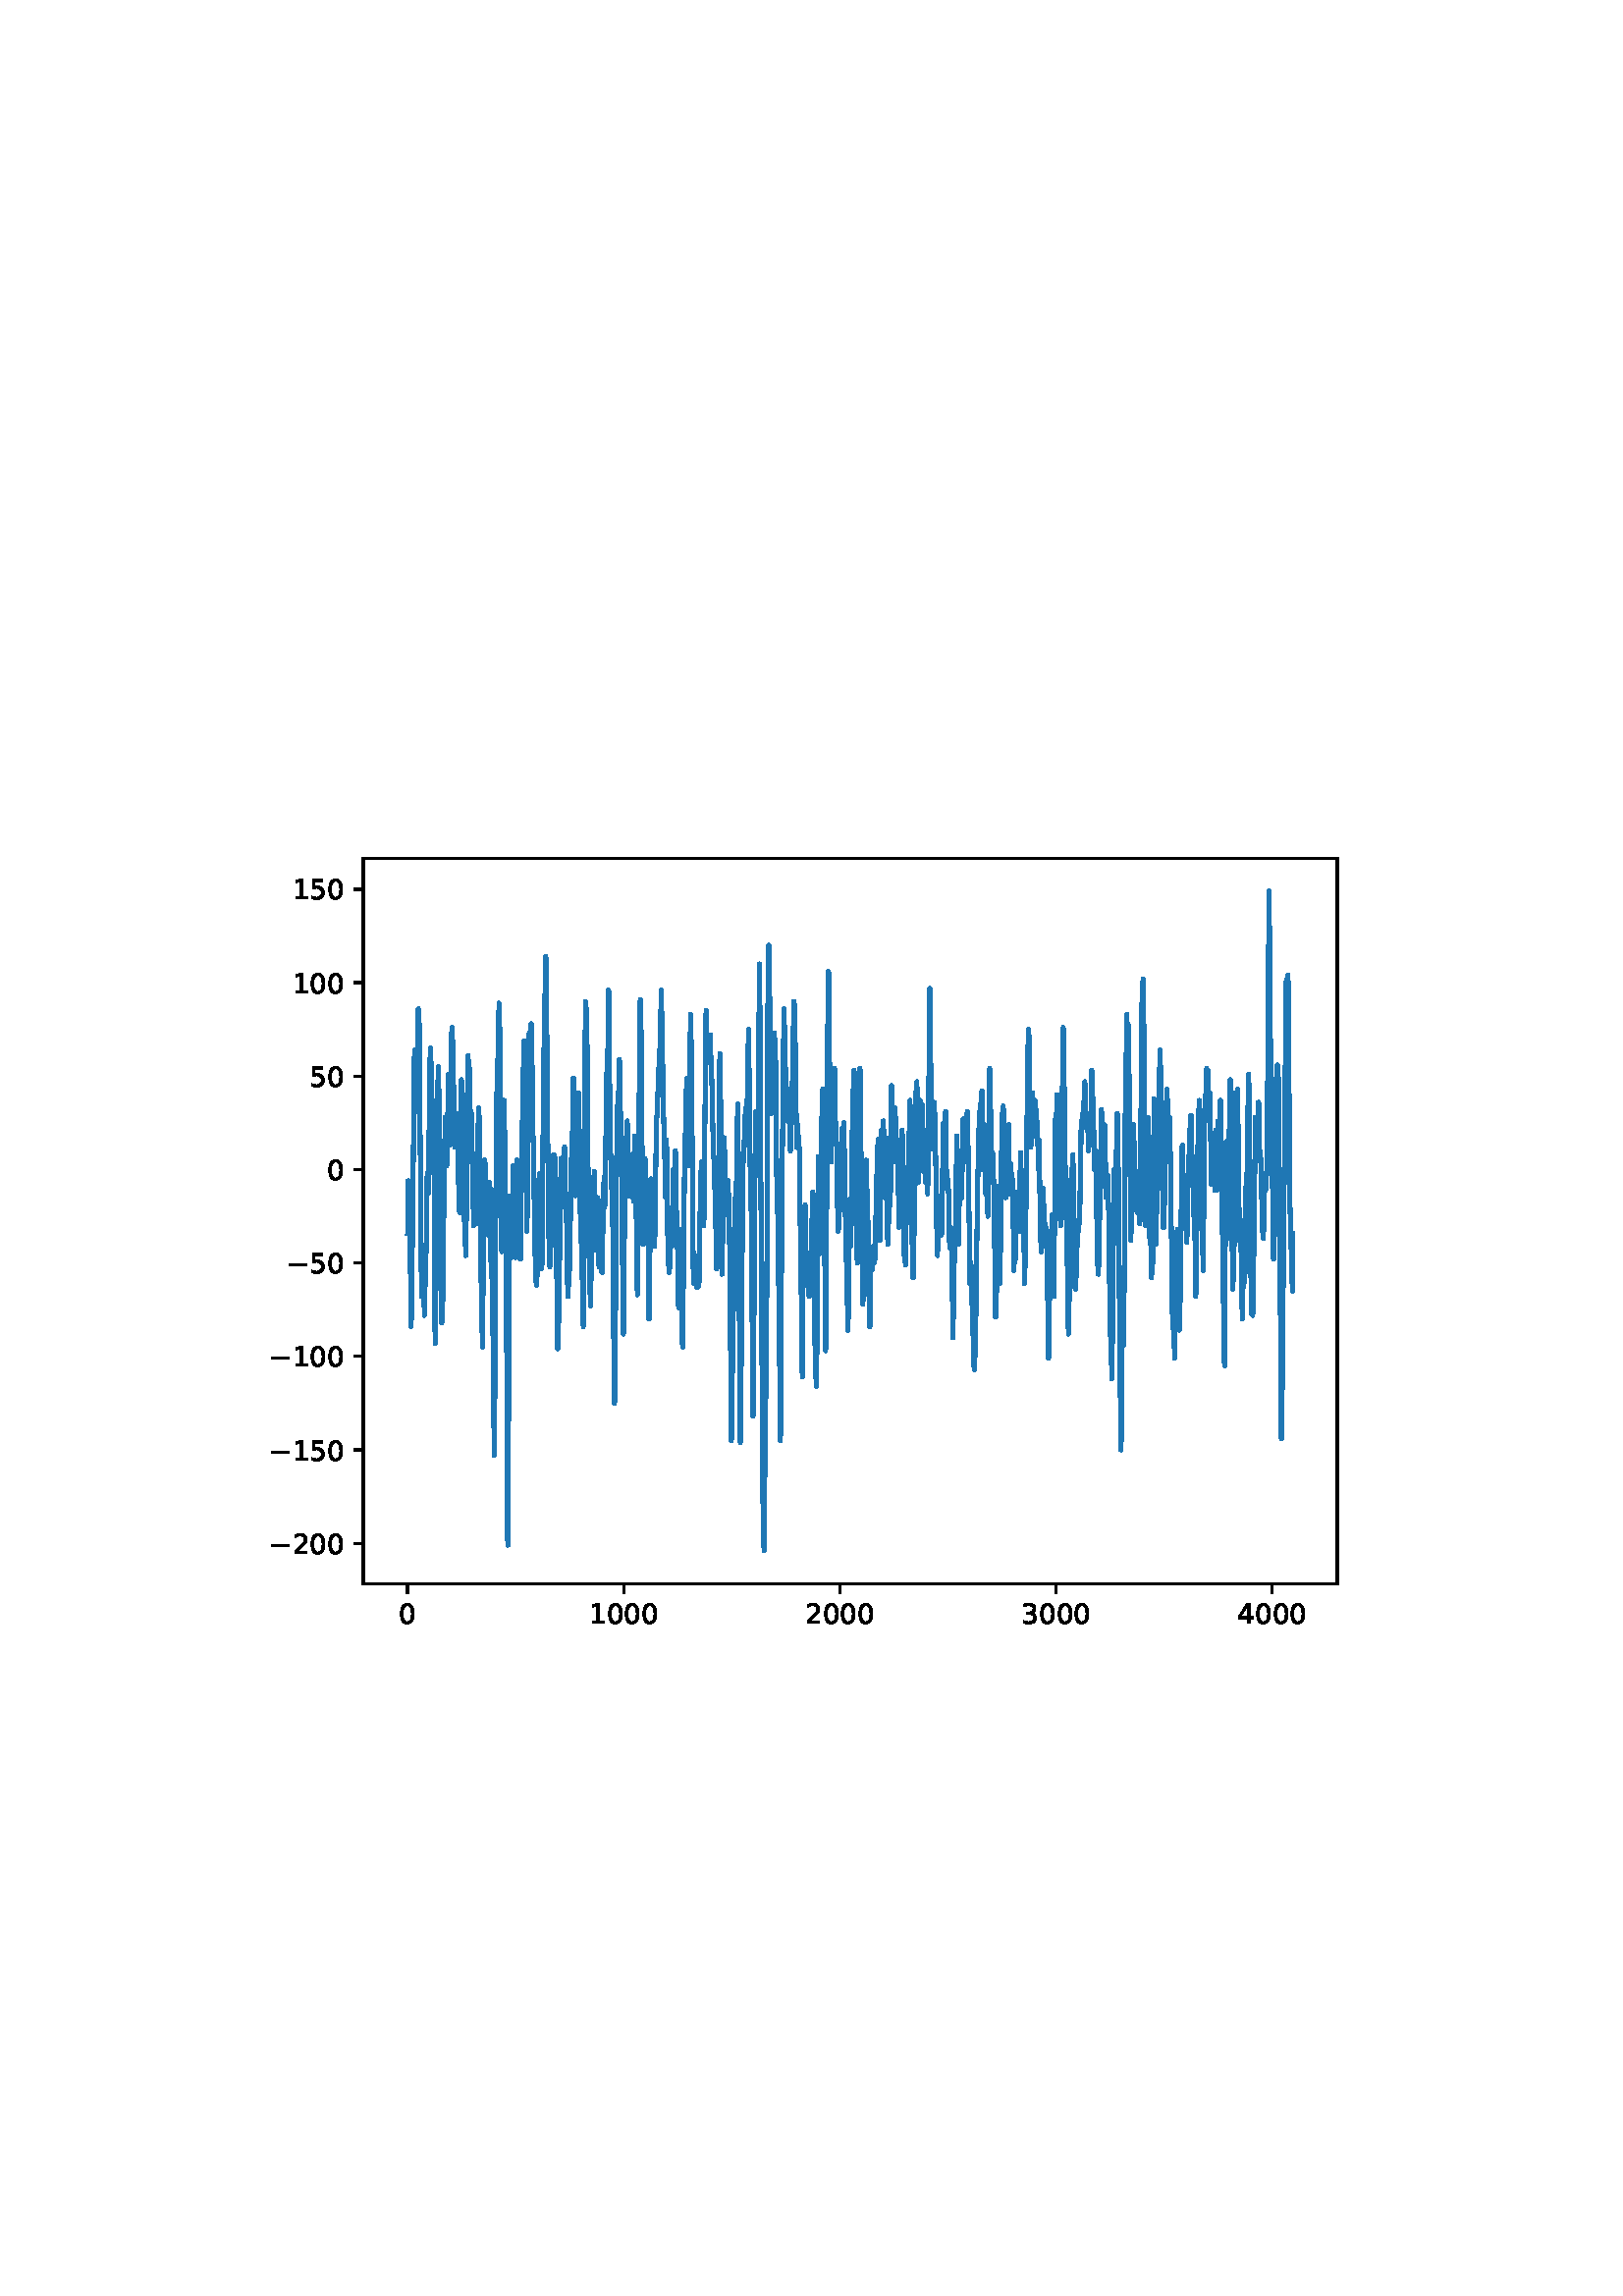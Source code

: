 %!PS-Adobe-3.0 EPSF-3.0
%%Orientation: portrait
%%BoundingBox: 75 223 536 568
%%EndComments
%%BeginProlog
/mpldict 8 dict def
mpldict begin
/m { moveto } bind def
/l { lineto } bind def
/r { rlineto } bind def
/c { curveto } bind def
/cl { closepath } bind def
/box {
m
1 index 0 r
0 exch r
neg 0 r
cl
} bind def
/clipbox {
box
clip
newpath
} bind def
%!PS-Adobe-3.0 Resource-Font
%%Copyright: Copyright (c) 2003 by Bitstream, Inc. All Rights Reserved. Copyright (c) 2006 by Tavmjong Bah. All Rights Reserved. DejaVu changes are in public domain 
25 dict begin
/_d{bind def}bind def
/_m{moveto}_d
/_l{lineto}_d
/_cl{closepath eofill}_d
/_c{curveto}_d
/_sc{7 -1 roll{setcachedevice}{pop pop pop pop pop pop}ifelse}_d
/_e{exec}_d
/FontName /DejaVuSans def
/PaintType 0 def
/FontMatrix[.001 0 0 .001 0 0]def
/FontBBox[-1021 -463 1793 1232]def
/FontType 3 def
/Encoding [ /zero /one /two /three /four /five /minus ] def
/FontInfo 10 dict dup begin
/FamilyName (DejaVu Sans) def
/FullName (DejaVu Sans) def
/Notice (Copyright (c) 2003 by Bitstream, Inc. All Rights Reserved. Copyright (c) 2006 by Tavmjong Bah. All Rights Reserved. DejaVu changes are in public domain ) def
/Weight (Book) def
/Version (Version 2.35) def
/ItalicAngle 0.0 def
/isFixedPitch false def
/UnderlinePosition -130 def
/UnderlineThickness 90 def
end readonly def
/CharStrings 8 dict dup begin
/.notdef 0 def
/zero{636 0 66 -13 570 742 _sc
318 664 _m
267 664 229 639 203 589 _c
177 539 165 464 165 364 _c
165 264 177 189 203 139 _c
229 89 267 64 318 64 _c
369 64 407 89 433 139 _c
458 189 471 264 471 364 _c
471 464 458 539 433 589 _c
407 639 369 664 318 664 _c
318 742 _m
399 742 461 709 505 645 _c
548 580 570 486 570 364 _c
570 241 548 147 505 83 _c
461 19 399 -13 318 -13 _c
236 -13 173 19 130 83 _c
87 147 66 241 66 364 _c
66 486 87 580 130 645 _c
173 709 236 742 318 742 _c
_cl}_d
/one{636 0 110 0 544 729 _sc
124 83 _m
285 83 _l
285 639 _l
110 604 _l
110 694 _l
284 729 _l
383 729 _l
383 83 _l
544 83 _l
544 0 _l
124 0 _l
124 83 _l
_cl}_d
/two{{636 0 73 0 536 742 _sc
192 83 _m
536 83 _l
536 0 _l
73 0 _l
73 83 _l
110 121 161 173 226 239 _c
290 304 331 346 348 365 _c
380 400 402 430 414 455 _c
426 479 433 504 433 528 _c
433 566 419 598 392 622 _c
365 646 330 659 286 659 _c
255 659 222 653 188 643 _c
154 632 117 616 78 594 _c
78 694 _l
118 710 155 722 189 730 _c
223 738 255 742 284 742 _c
}_e{359 742 419 723 464 685 _c
509 647 532 597 532 534 _c
532 504 526 475 515 449 _c
504 422 484 390 454 354 _c
446 344 420 317 376 272 _c
332 227 271 164 192 83 _c
_cl}_e}_d
/three{{636 0 76 -13 556 742 _sc
406 393 _m
453 383 490 362 516 330 _c
542 298 556 258 556 212 _c
556 140 531 84 482 45 _c
432 6 362 -13 271 -13 _c
240 -13 208 -10 176 -4 _c
144 1 110 10 76 22 _c
76 117 _l
103 101 133 89 166 81 _c
198 73 232 69 268 69 _c
330 69 377 81 409 105 _c
441 129 458 165 458 212 _c
458 254 443 288 413 312 _c
383 336 341 349 287 349 _c
}_e{202 349 _l
202 430 _l
291 430 _l
339 430 376 439 402 459 _c
428 478 441 506 441 543 _c
441 580 427 609 401 629 _c
374 649 336 659 287 659 _c
260 659 231 656 200 650 _c
169 644 135 635 98 623 _c
98 711 _l
135 721 170 729 203 734 _c
235 739 266 742 296 742 _c
370 742 429 725 473 691 _c
517 657 539 611 539 553 _c
539 513 527 479 504 451 _c
481 423 448 403 406 393 _c
_cl}_e}_d
/four{636 0 49 0 580 729 _sc
378 643 _m
129 254 _l
378 254 _l
378 643 _l
352 729 _m
476 729 _l
476 254 _l
580 254 _l
580 172 _l
476 172 _l
476 0 _l
378 0 _l
378 172 _l
49 172 _l
49 267 _l
352 729 _l
_cl}_d
/five{{636 0 77 -13 549 729 _sc
108 729 _m
495 729 _l
495 646 _l
198 646 _l
198 467 _l
212 472 227 476 241 478 _c
255 480 270 482 284 482 _c
365 482 429 459 477 415 _c
525 370 549 310 549 234 _c
549 155 524 94 475 51 _c
426 8 357 -13 269 -13 _c
238 -13 207 -10 175 -6 _c
143 -1 111 6 77 17 _c
77 116 _l
106 100 136 88 168 80 _c
199 72 232 69 267 69 _c
}_e{323 69 368 83 401 113 _c
433 143 450 183 450 234 _c
450 284 433 324 401 354 _c
368 384 323 399 267 399 _c
241 399 214 396 188 390 _c
162 384 135 375 108 363 _c
108 729 _l
_cl}_e}_d
/minus{838 0 106 272 732 355 _sc
106 355 _m
732 355 _l
732 272 _l
106 272 _l
106 355 _l
_cl}_d
end readonly def

/BuildGlyph
 {exch begin
 CharStrings exch
 2 copy known not{pop /.notdef}if
 true 3 1 roll get exec
 end}_d

/BuildChar {
 1 index /Encoding get exch get
 1 index /BuildGlyph get exec
}_d

FontName currentdict end definefont pop
end
%%EndProlog
mpldict begin
75.6 223.2 translate
460.8 345.6 0 0 clipbox
gsave
0 0 m
460.8 0 l
460.8 345.6 l
0 345.6 l
cl
1.000 setgray
fill
grestore
gsave
57.6 38.016 m
414.72 38.016 l
414.72 304.128 l
57.6 304.128 l
cl
1.000 setgray
fill
grestore
0.800 setlinewidth
1 setlinejoin
0 setlinecap
[] 0 setdash
0.000 setgray
gsave
/o {
gsave
newpath
translate
0.8 setlinewidth
1 setlinejoin
0 setlinecap
0 0 m
0 -3.5 l

gsave
0.000 setgray
fill
grestore
stroke
grestore
} bind def
73.833 38.016 o
grestore
/DejaVuSans findfont
10.000 scalefont
setfont
gsave
70.653 23.422 translate
0.0 rotate
0.0 0.0 m /zero glyphshow
grestore
gsave
/o {
gsave
newpath
translate
0.8 setlinewidth
1 setlinejoin
0 setlinecap
0 0 m
0 -3.5 l

gsave
0.000 setgray
fill
grestore
stroke
grestore
} bind def
153.094 38.016 o
grestore
gsave
140.375 23.422 translate
0.0 rotate
0.0 0.0 m /one glyphshow
6.362 0.0 m /zero glyphshow
12.725 0.0 m /zero glyphshow
19.087 0.0 m /zero glyphshow
grestore
gsave
/o {
gsave
newpath
translate
0.8 setlinewidth
1 setlinejoin
0 setlinecap
0 0 m
0 -3.5 l

gsave
0.000 setgray
fill
grestore
stroke
grestore
} bind def
232.355 38.016 o
grestore
gsave
219.637 23.422 translate
0.0 rotate
0.0 0.0 m /two glyphshow
6.362 0.0 m /zero glyphshow
12.725 0.0 m /zero glyphshow
19.087 0.0 m /zero glyphshow
grestore
gsave
/o {
gsave
newpath
translate
0.8 setlinewidth
1 setlinejoin
0 setlinecap
0 0 m
0 -3.5 l

gsave
0.000 setgray
fill
grestore
stroke
grestore
} bind def
311.617 38.016 o
grestore
gsave
298.898 23.422 translate
0.0 rotate
0.0 0.0 m /three glyphshow
6.362 0.0 m /zero glyphshow
12.725 0.0 m /zero glyphshow
19.087 0.0 m /zero glyphshow
grestore
gsave
/o {
gsave
newpath
translate
0.8 setlinewidth
1 setlinejoin
0 setlinecap
0 0 m
0 -3.5 l

gsave
0.000 setgray
fill
grestore
stroke
grestore
} bind def
390.878 38.016 o
grestore
gsave
378.159 23.422 translate
0.0 rotate
0.0 0.0 m /four glyphshow
6.362 0.0 m /zero glyphshow
12.725 0.0 m /zero glyphshow
19.087 0.0 m /zero glyphshow
grestore
gsave
/o {
gsave
newpath
translate
0.8 setlinewidth
1 setlinejoin
0 setlinecap
0 0 m
-3.5 0 l

gsave
0.000 setgray
fill
grestore
stroke
grestore
} bind def
57.6 52.853 o
grestore
gsave
23.147 49.056 translate
0.0 rotate
0.0 0.0 m /minus glyphshow
8.379 0.0 m /two glyphshow
14.741 0.0 m /zero glyphshow
21.104 0.0 m /zero glyphshow
grestore
gsave
/o {
gsave
newpath
translate
0.8 setlinewidth
1 setlinejoin
0 setlinecap
0 0 m
-3.5 0 l

gsave
0.000 setgray
fill
grestore
stroke
grestore
} bind def
57.6 87.12 o
grestore
gsave
23.147 83.323 translate
0.0 rotate
0.0 0.0 m /minus glyphshow
8.379 0.0 m /one glyphshow
14.741 0.0 m /five glyphshow
21.104 0.0 m /zero glyphshow
grestore
gsave
/o {
gsave
newpath
translate
0.8 setlinewidth
1 setlinejoin
0 setlinecap
0 0 m
-3.5 0 l

gsave
0.000 setgray
fill
grestore
stroke
grestore
} bind def
57.6 121.386 o
grestore
gsave
23.147 117.589 translate
0.0 rotate
0.0 0.0 m /minus glyphshow
8.379 0.0 m /one glyphshow
14.741 0.0 m /zero glyphshow
21.104 0.0 m /zero glyphshow
grestore
gsave
/o {
gsave
newpath
translate
0.8 setlinewidth
1 setlinejoin
0 setlinecap
0 0 m
-3.5 0 l

gsave
0.000 setgray
fill
grestore
stroke
grestore
} bind def
57.6 155.652 o
grestore
gsave
29.506 151.855 translate
0.0 rotate
0.0 0.0 m /minus glyphshow
8.379 0.0 m /five glyphshow
14.741 0.0 m /zero glyphshow
grestore
gsave
/o {
gsave
newpath
translate
0.8 setlinewidth
1 setlinejoin
0 setlinecap
0 0 m
-3.5 0 l

gsave
0.000 setgray
fill
grestore
stroke
grestore
} bind def
57.6 189.918 o
grestore
gsave
44.241 186.122 translate
0.0 rotate
0.0 0.0 m /zero glyphshow
grestore
gsave
/o {
gsave
newpath
translate
0.8 setlinewidth
1 setlinejoin
0 setlinecap
0 0 m
-3.5 0 l

gsave
0.000 setgray
fill
grestore
stroke
grestore
} bind def
57.6 224.185 o
grestore
gsave
37.881 220.388 translate
0.0 rotate
0.0 0.0 m /five glyphshow
6.362 0.0 m /zero glyphshow
grestore
gsave
/o {
gsave
newpath
translate
0.8 setlinewidth
1 setlinejoin
0 setlinecap
0 0 m
-3.5 0 l

gsave
0.000 setgray
fill
grestore
stroke
grestore
} bind def
57.6 258.451 o
grestore
gsave
31.522 254.654 translate
0.0 rotate
0.0 0.0 m /one glyphshow
6.362 0.0 m /zero glyphshow
12.725 0.0 m /zero glyphshow
grestore
gsave
/o {
gsave
newpath
translate
0.8 setlinewidth
1 setlinejoin
0 setlinecap
0 0 m
-3.5 0 l

gsave
0.000 setgray
fill
grestore
stroke
grestore
} bind def
57.6 292.717 o
grestore
gsave
31.522 288.92 translate
0.0 rotate
0.0 0.0 m /one glyphshow
6.362 0.0 m /five glyphshow
12.725 0.0 m /zero glyphshow
grestore
1.500 setlinewidth
2 setlinecap
0.122 0.467 0.706 setrgbcolor
gsave
357.1 266.1 57.6 38.02 clipbox
73.833 166.617 m
74.071 185.807 l
74.229 185.807 l
74.308 180.324 l
74.388 182.38 l
74.467 183.751 l
74.705 176.212 l
75.022 137.834 l
75.18 132.351 l
75.418 151.54 l
75.656 167.303 l
75.894 189.233 l
76.29 229.667 l
76.448 233.779 l
76.765 224.87 l
77.003 211.164 l
77.241 216.646 l
77.717 248.171 l
77.796 248.856 l
77.875 246.115 l
77.954 246.8 l
78.034 246.115 l
78.113 242.689 l
78.905 148.114 l
79.064 143.316 l
79.222 147.428 l
79.46 158.393 l
79.54 158.393 l
80.015 136.463 l
80.094 138.519 l
80.332 151.54 l
80.411 150.17 l
80.491 151.54 l
80.728 166.617 l
80.966 187.177 l
81.046 184.436 l
81.125 188.548 l
81.283 181.695 l
81.363 181.009 l
81.521 187.177 l
82.155 234.465 l
82.234 234.465 l
82.393 230.353 l
82.789 210.478 l
82.869 211.164 l
83.027 209.793 l
83.265 215.276 l
83.344 213.22 l
83.503 195.401 l
83.899 130.98 l
83.978 126.183 l
84.057 127.554 l
84.216 146.058 l
84.692 211.849 l
84.929 220.758 l
85.167 227.611 l
85.484 206.366 l
85.88 167.303 l
86.198 137.834 l
86.356 133.722 l
86.673 135.778 l
86.832 152.226 l
87.069 170.729 l
87.624 209.108 l
88.021 196.772 l
88.1 197.457 l
88.179 191.289 l
88.417 200.198 l
88.813 224.87 l
88.972 217.331 l
89.209 198.828 l
89.289 198.828 l
89.368 200.198 l
89.764 220.073 l
90.002 239.947 l
90.161 242.003 l
90.24 241.318 l
91.191 198.142 l
91.27 199.513 l
91.349 200.198 l
91.587 207.737 l
91.667 208.422 l
91.746 207.052 l
91.904 210.478 l
92.063 204.996 l
92.142 204.996 l
92.221 207.052 l
92.38 195.401 l
92.697 174.841 l
92.776 175.527 l
92.855 175.527 l
92.935 174.156 l
93.252 201.569 l
93.49 222.129 l
93.569 222.814 l
93.727 219.387 l
93.807 221.443 l
94.124 207.737 l
94.837 162.505 l
94.996 164.561 l
95.154 158.393 l
95.313 163.876 l
95.709 213.22 l
96.026 231.723 l
96.184 226.241 l
96.343 229.667 l
96.422 228.982 l
96.898 201.569 l
97.136 211.164 l
97.294 209.793 l
97.373 207.737 l
97.611 190.604 l
98.087 169.359 l
98.245 174.156 l
98.483 185.807 l
98.562 183.751 l
98.642 184.436 l
98.721 185.807 l
98.8 190.604 l
99.117 170.044 l
99.196 170.729 l
99.276 173.471 l
99.513 206.366 l
99.593 204.996 l
99.751 202.94 l
99.83 204.996 l
99.989 212.534 l
100.147 204.996 l
100.702 152.226 l
100.861 147.428 l
101.019 142.631 l
101.257 124.813 l
101.336 126.868 l
101.653 161.82 l
102.05 193.345 l
102.129 189.233 l
102.208 192.66 l
102.446 180.324 l
102.525 181.009 l
102.684 185.121 l
103.476 165.932 l
103.635 168.673 l
103.952 185.121 l
104.031 183.065 l
104.348 160.449 l
104.507 151.54 l
104.665 152.226 l
104.745 151.54 l
104.982 142.631 l
105.141 129.61 l
105.617 85.064 l
105.775 99.455 l
106.33 201.569 l
106.647 222.129 l
106.885 227.611 l
107.36 250.912 l
107.519 248.171 l
107.836 226.926 l
108.391 159.764 l
109.183 215.276 l
109.263 215.276 l
109.738 180.324 l
109.897 172.1 l
110.293 104.938 l
110.531 54.224 l
110.61 52.168 l
110.769 78.896 l
111.165 170.044 l
111.403 180.324 l
111.64 177.583 l
111.799 171.415 l
111.957 157.708 l
112.195 165.932 l
112.592 191.289 l
112.909 169.359 l
113.146 167.303 l
113.384 157.708 l
113.939 193.345 l
114.018 193.345 l
114.097 192.66 l
114.177 193.345 l
114.652 159.764 l
114.732 160.449 l
114.89 162.505 l
114.969 163.191 l
115.128 159.079 l
115.207 157.023 l
115.366 168.673 l
115.683 193.345 l
116.475 236.521 l
116.555 237.206 l
117.189 200.198 l
117.585 167.303 l
117.664 169.359 l
118.298 237.206 l
118.457 239.947 l
118.536 239.947 l
118.695 235.835 l
118.774 235.15 l
119.012 242.003 l
119.17 243.374 l
119.249 242.689 l
119.408 234.465 l
119.804 203.625 l
119.963 198.142 l
120.597 158.393 l
120.676 158.393 l
120.914 148.799 l
120.993 149.484 l
121.073 150.855 l
121.152 147.428 l
121.231 148.799 l
121.469 156.337 l
121.707 169.359 l
121.865 179.639 l
122.103 187.862 l
122.261 188.548 l
122.499 172.785 l
122.658 174.156 l
122.896 154.282 l
122.975 153.596 l
123.133 155.652 l
123.688 224.87 l
124.481 268.046 l
124.56 267.36 l
124.798 249.542 l
125.511 170.044 l
125.987 154.282 l
126.304 161.82 l
126.462 161.82 l
126.542 163.191 l
126.7 168.673 l
127.255 189.918 l
127.413 195.401 l
127.493 195.401 l
127.73 189.918 l
127.968 194.03 l
128.127 187.177 l
128.84 124.127 l
128.919 124.813 l
129.316 137.148 l
129.791 173.471 l
129.871 175.527 l
130.108 193.345 l
130.188 194.03 l
130.267 188.548 l
130.346 189.233 l
130.742 176.897 l
130.822 178.268 l
130.901 184.436 l
130.98 183.751 l
131.059 187.177 l
131.139 183.751 l
131.376 198.142 l
131.773 175.527 l
131.931 176.212 l
132.011 181.009 l
132.407 150.855 l
132.645 143.316 l
132.882 148.799 l
132.962 150.17 l
133.041 148.114 l
133.279 157.023 l
133.992 196.772 l
134.071 196.772 l
134.151 194.03 l
134.626 223.499 l
134.705 222.129 l
134.943 208.422 l
135.34 181.009 l
135.419 180.324 l
135.657 185.807 l
135.736 183.751 l
135.894 185.807 l
136.528 218.017 l
136.608 216.646 l
137.004 187.177 l
137.321 163.876 l
137.4 163.191 l
137.48 163.876 l
137.559 165.932 l
138.272 132.351 l
138.431 148.114 l
138.748 207.737 l
139.065 251.598 l
139.54 246.8 l
139.699 231.038 l
140.254 159.079 l
140.333 157.708 l
140.412 160.449 l
140.888 139.89 l
140.967 141.26 l
141.522 176.897 l
141.601 173.471 l
141.68 177.583 l
141.76 176.212 l
141.839 174.156 l
142.235 187.862 l
142.315 189.233 l
142.473 182.38 l
142.869 160.449 l
142.949 161.135 l
143.266 174.156 l
143.424 179.639 l
143.662 171.415 l
143.979 154.967 l
144.058 154.282 l
144.455 178.268 l
144.534 176.897 l
144.692 172.785 l
144.772 172.1 l
144.851 170.044 l
145.089 152.226 l
145.168 152.226 l
145.406 166.617 l
145.485 166.617 l
145.723 181.009 l
145.881 187.177 l
146.04 176.212 l
146.198 176.897 l
146.357 189.918 l
146.515 200.884 l
146.753 209.793 l
146.991 233.779 l
147.07 233.094 l
147.149 233.094 l
147.229 230.353 l
147.308 233.094 l
147.546 255.71 l
147.625 254.339 l
148.18 194.03 l
148.338 194.716 l
148.418 195.401 l
148.814 178.268 l
148.893 179.639 l
148.972 178.953 l
149.131 162.505 l
149.607 106.994 l
149.686 104.253 l
149.765 104.938 l
149.924 115.903 l
150.637 212.534 l
150.716 213.22 l
150.954 207.052 l
151.509 230.353 l
151.667 226.926 l
152.222 187.862 l
152.301 189.918 l
152.381 187.862 l
152.698 151.54 l
152.936 129.61 l
153.015 130.295 l
153.253 156.337 l
153.411 173.471 l
153.649 178.268 l
154.124 202.94 l
154.204 201.569 l
154.283 202.94 l
154.362 207.737 l
154.442 206.366 l
154.521 204.31 l
154.917 182.38 l
154.996 180.324 l
155.393 194.03 l
155.472 193.345 l
155.63 190.604 l
155.789 194.03 l
155.868 194.03 l
155.947 195.401 l
156.185 187.862 l
156.265 187.177 l
156.344 187.862 l
156.661 178.268 l
156.899 192.66 l
157.136 202.254 l
157.453 190.604 l
158.088 144.002 l
158.405 168.673 l
159.039 250.227 l
159.197 252.283 l
159.276 251.598 l
159.356 250.912 l
159.594 226.241 l
160.069 165.247 l
160.148 162.505 l
160.228 163.876 l
160.307 168.673 l
160.545 191.289 l
160.703 194.03 l
160.862 191.289 l
161.02 193.345 l
161.337 177.583 l
161.417 178.268 l
161.575 174.841 l
161.654 178.268 l
161.971 167.988 l
162.288 136.463 l
162.368 135.092 l
162.447 135.778 l
162.685 159.079 l
162.923 183.751 l
163.002 186.492 l
163.24 178.953 l
163.319 180.324 l
163.794 171.415 l
164.032 162.505 l
164.191 165.932 l
164.27 165.247 l
164.428 161.82 l
164.666 175.527 l
165.063 208.422 l
165.142 208.422 l
165.3 209.793 l
165.38 215.276 l
165.459 212.534 l
165.617 218.017 l
166.251 233.779 l
166.331 231.038 l
166.41 231.723 l
166.489 229.667 l
166.727 250.227 l
166.806 255.71 l
166.886 254.339 l
167.361 228.982 l
167.599 219.387 l
167.757 207.052 l
167.837 207.737 l
168.471 179.639 l
168.629 193.345 l
168.709 200.884 l
168.788 200.198 l
169.105 173.471 l
169.343 158.393 l
169.739 152.226 l
169.818 152.226 l
170.056 156.337 l
170.294 170.044 l
170.769 161.82 l
170.928 170.729 l
171.245 189.233 l
171.324 189.918 l
171.562 184.436 l
171.641 185.121 l
171.879 194.03 l
171.958 194.03 l
172.038 196.772 l
172.275 185.807 l
172.513 166.617 l
172.672 164.561 l
172.751 166.617 l
173.068 142.631 l
173.226 139.204 l
173.544 146.058 l
173.94 167.988 l
174.019 167.988 l
174.257 160.449 l
174.574 128.239 l
174.653 124.813 l
174.812 135.778 l
175.049 157.023 l
175.446 196.772 l
175.525 196.772 l
175.842 207.737 l
176.08 220.073 l
176.318 223.499 l
176.476 213.22 l
176.793 191.289 l
177.269 220.758 l
177.586 246.8 l
177.744 242.689 l
177.982 224.185 l
178.616 150.17 l
178.775 148.799 l
178.854 148.114 l
179.25 158.393 l
179.488 152.226 l
179.647 156.337 l
179.726 155.652 l
179.964 146.743 l
180.043 146.743 l
180.281 149.484 l
180.36 149.484 l
180.439 150.17 l
180.598 147.428 l
180.756 149.484 l
181.311 188.548 l
181.39 189.233 l
181.47 187.177 l
181.628 192.66 l
181.945 174.156 l
182.024 174.156 l
182.183 178.268 l
182.421 169.359 l
182.579 174.841 l
183.134 240.633 l
183.293 248.171 l
183.689 230.353 l
183.847 235.15 l
184.085 230.353 l
184.165 231.038 l
184.402 238.577 l
184.64 232.409 l
184.878 239.262 l
185.195 221.443 l
185.433 222.814 l
185.908 197.457 l
186.067 195.401 l
186.146 194.03 l
186.384 183.751 l
186.463 183.065 l
186.542 185.121 l
186.622 183.065 l
187.097 154.282 l
187.176 153.596 l
187.494 158.393 l
187.573 157.708 l
187.731 167.988 l
188.207 226.241 l
188.365 232.409 l
188.524 225.555 l
189.158 151.54 l
189.317 161.82 l
189.634 189.233 l
189.792 195.401 l
189.871 201.569 l
189.951 200.198 l
190.347 187.177 l
190.743 173.471 l
191.298 185.807 l
191.615 178.268 l
191.694 178.953 l
191.774 176.897 l
192.328 117.274 l
192.566 90.546 l
192.804 102.197 l
193.2 143.316 l
193.28 143.316 l
193.438 138.519 l
193.597 149.484 l
193.834 172.1 l
194.231 185.121 l
194.31 183.065 l
194.389 182.38 l
194.627 199.513 l
194.865 213.905 l
195.261 170.044 l
195.816 89.861 l
195.895 91.917 l
196.212 122.071 l
196.688 178.268 l
197.005 200.198 l
197.084 198.828 l
197.163 199.513 l
197.243 198.142 l
197.639 209.793 l
197.718 210.478 l
197.798 212.534 l
197.877 211.849 l
198.035 203.625 l
198.115 204.31 l
198.511 220.758 l
198.828 241.318 l
198.907 239.262 l
199.462 191.289 l
199.7 182.38 l
199.779 180.324 l
200.492 99.455 l
200.73 120.015 l
201.285 197.457 l
201.444 209.793 l
201.523 209.108 l
201.602 211.164 l
201.681 210.478 l
201.919 203.625 l
201.998 203.625 l
202.315 209.108 l
202.474 221.443 l
202.87 265.304 l
202.949 261.192 l
203.267 203.625 l
203.584 147.428 l
204.138 67.93 l
204.535 50.112 l
204.693 65.189 l
205.01 97.399 l
205.407 118.645 l
205.565 150.17 l
205.961 254.339 l
206.199 272.158 l
206.278 272.158 l
206.358 270.787 l
207.23 210.478 l
207.626 220.758 l
207.705 220.073 l
207.943 213.905 l
208.339 239.947 l
208.815 228.982 l
209.29 176.212 l
209.37 174.156 l
209.528 176.897 l
209.607 174.841 l
209.766 160.449 l
210.004 138.519 l
210.321 113.847 l
210.559 90.546 l
210.717 113.847 l
211.034 170.729 l
211.351 204.996 l
211.827 248.856 l
211.906 247.486 l
212.461 223.499 l
212.54 225.555 l
213.016 210.478 l
213.095 207.737 l
213.333 213.905 l
213.412 213.22 l
213.65 207.737 l
213.808 208.422 l
213.888 208.422 l
214.205 196.772 l
214.522 220.073 l
214.759 211.849 l
215.473 251.598 l
215.711 250.227 l
215.869 243.374 l
216.503 198.142 l
216.582 199.513 l
216.741 206.366 l
216.82 206.366 l
217.137 200.884 l
217.375 197.457 l
217.454 198.142 l
217.692 178.953 l
218.168 145.372 l
218.326 135.092 l
218.564 113.847 l
218.802 144.002 l
219.04 165.247 l
219.119 161.82 l
219.357 169.359 l
219.594 176.897 l
219.911 158.393 l
220.07 151.54 l
220.228 154.282 l
220.466 147.428 l
220.546 148.799 l
220.625 148.799 l
220.863 144.002 l
220.942 144.687 l
221.021 146.743 l
221.1 143.316 l
221.18 144.002 l
221.576 156.337 l
221.655 155.652 l
222.448 181.695 l
222.606 167.988 l
223.24 124.813 l
223.32 124.813 l
223.399 123.442 l
223.637 110.421 l
223.716 111.791 l
223.874 120.015 l
224.112 152.911 l
224.429 194.03 l
224.509 194.716 l
224.588 192.66 l
224.984 159.079 l
225.301 173.471 l
225.697 207.737 l
226.094 219.387 l
226.173 217.331 l
226.252 217.331 l
226.332 214.59 l
226.966 137.834 l
227.124 123.442 l
227.203 128.924 l
227.996 257.08 l
228.155 262.563 l
228.234 261.878 l
228.472 236.521 l
228.789 213.22 l
229.106 192.66 l
229.423 211.849 l
229.502 214.59 l
229.581 213.905 l
229.74 210.478 l
229.819 209.793 l
230.057 220.073 l
230.374 226.926 l
230.453 226.241 l
230.77 202.94 l
230.849 207.052 l
231.325 193.345 l
231.563 170.729 l
231.642 167.303 l
231.721 170.044 l
231.801 167.988 l
231.88 168.673 l
232.197 187.177 l
232.276 186.492 l
232.435 174.841 l
232.514 175.527 l
233.148 204.996 l
233.227 202.94 l
233.386 196.772 l
233.624 204.996 l
233.782 207.052 l
233.941 199.513 l
234.178 182.38 l
234.971 146.058 l
235.05 143.316 l
235.288 130.98 l
235.367 131.666 l
235.684 158.393 l
235.843 178.268 l
235.922 177.583 l
236.001 178.953 l
236.081 176.897 l
236.319 161.82 l
236.636 175.527 l
236.873 202.94 l
237.428 226.241 l
237.507 226.241 l
237.824 223.499 l
238.221 194.03 l
238.696 157.023 l
238.776 155.652 l
238.934 163.876 l
239.568 223.499 l
239.727 226.926 l
240.757 140.575 l
240.916 144.002 l
241.074 144.687 l
241.153 143.316 l
241.233 144.002 l
242.025 193.345 l
242.58 167.303 l
242.659 167.303 l
242.739 170.729 l
242.976 161.82 l
243.294 132.351 l
243.373 132.351 l
243.769 161.135 l
244.086 152.911 l
244.324 157.708 l
244.482 157.708 l
244.641 156.337 l
244.72 157.708 l
244.799 155.652 l
244.879 161.82 l
244.958 159.079 l
245.037 160.449 l
245.196 157.023 l
245.275 158.393 l
245.83 187.862 l
245.909 187.177 l
245.988 184.436 l
246.305 200.884 l
246.385 200.884 l
246.543 197.457 l
246.94 163.876 l
247.019 165.932 l
247.257 176.212 l
247.494 204.31 l
247.574 203.625 l
247.653 204.31 l
247.732 203.625 l
247.891 198.142 l
247.97 198.828 l
248.049 197.457 l
248.287 207.737 l
248.366 204.996 l
248.683 179.639 l
248.921 184.436 l
249.0 185.121 l
249.317 201.569 l
249.476 189.233 l
249.793 164.561 l
249.872 164.561 l
249.951 162.505 l
250.269 174.156 l
250.348 173.471 l
250.427 170.729 l
250.744 187.862 l
250.903 181.695 l
251.061 191.974 l
251.299 220.758 l
251.378 219.387 l
251.457 220.073 l
251.537 218.702 l
251.854 192.66 l
252.012 193.345 l
252.092 194.716 l
252.329 204.31 l
252.646 212.534 l
252.805 201.569 l
252.963 196.772 l
253.201 199.513 l
253.28 200.198 l
253.36 198.828 l
253.439 200.198 l
253.597 197.457 l
253.994 168.673 l
254.073 171.415 l
254.152 180.324 l
254.232 178.268 l
254.469 187.177 l
254.786 198.142 l
254.945 202.254 l
255.103 204.31 l
255.183 203.625 l
255.262 201.569 l
255.579 172.785 l
255.658 174.156 l
255.975 158.393 l
256.055 159.079 l
256.213 159.764 l
256.372 154.967 l
256.451 157.708 l
256.768 176.897 l
256.847 181.695 l
256.926 179.639 l
257.085 190.604 l
257.244 183.065 l
257.323 183.751 l
257.481 191.289 l
257.64 202.254 l
257.719 200.884 l
258.036 215.276 l
258.195 210.478 l
258.512 178.268 l
259.146 150.17 l
259.225 150.17 l
259.384 157.023 l
259.542 166.617 l
259.621 166.617 l
259.701 168.673 l
260.335 220.758 l
260.414 220.758 l
260.572 222.129 l
260.731 213.905 l
261.048 185.121 l
261.127 186.492 l
261.207 186.492 l
261.682 215.276 l
261.761 215.276 l
262.237 208.422 l
262.475 213.905 l
262.554 213.22 l
262.871 190.604 l
262.95 189.233 l
263.109 194.03 l
263.188 194.03 l
263.267 194.716 l
263.347 199.513 l
263.426 198.828 l
263.584 193.345 l
263.743 185.121 l
263.981 204.31 l
264.06 201.569 l
264.377 185.807 l
264.456 185.807 l
264.536 181.009 l
265.328 256.395 l
265.487 248.171 l
265.724 220.073 l
265.962 197.457 l
266.121 200.884 l
266.279 202.94 l
266.517 197.457 l
266.596 198.828 l
266.913 214.59 l
267.23 207.737 l
267.548 189.233 l
267.627 188.548 l
267.944 161.82 l
268.102 158.393 l
268.182 160.449 l
268.419 170.729 l
268.499 171.415 l
268.816 178.268 l
268.974 174.156 l
269.053 175.527 l
269.133 180.324 l
269.212 178.953 l
269.291 178.953 l
269.371 177.583 l
269.608 165.932 l
270.322 207.052 l
270.401 204.996 l
270.639 189.233 l
271.035 207.737 l
271.114 211.164 l
271.352 194.03 l
271.511 183.065 l
271.59 183.065 l
271.828 186.492 l
272.065 181.695 l
272.145 182.38 l
272.224 181.009 l
272.462 165.932 l
272.62 161.135 l
272.779 168.673 l
273.017 163.876 l
273.254 166.617 l
273.492 151.54 l
273.809 128.239 l
274.364 159.764 l
274.443 159.079 l
274.602 162.505 l
275.236 202.254 l
275.315 199.513 l
275.87 162.505 l
276.108 177.583 l
276.346 193.345 l
276.504 196.772 l
276.663 194.716 l
277.059 179.639 l
277.376 207.052 l
277.455 208.422 l
277.534 205.681 l
277.693 208.422 l
278.089 198.142 l
278.248 197.457 l
278.406 198.828 l
278.565 192.66 l
278.644 192.66 l
279.04 211.164 l
279.199 207.052 l
279.516 186.492 l
280.071 148.114 l
280.15 148.114 l
280.229 149.484 l
280.388 155.652 l
280.626 146.743 l
281.577 116.589 l
281.656 116.589 l
281.973 124.127 l
282.132 130.295 l
282.607 166.617 l
282.845 183.751 l
283.4 207.052 l
283.479 207.052 l
283.558 207.737 l
283.796 213.905 l
283.955 212.534 l
284.034 213.905 l
284.113 212.534 l
284.351 217.331 l
284.43 218.702 l
284.589 212.534 l
284.826 189.918 l
285.223 206.366 l
285.302 202.94 l
285.381 204.996 l
285.778 181.009 l
285.857 181.695 l
286.174 194.716 l
286.253 194.716 l
286.57 174.156 l
286.649 172.785 l
286.808 178.953 l
287.204 225.555 l
287.284 226.926 l
287.521 218.702 l
287.838 194.03 l
288.076 190.604 l
288.314 196.086 l
288.393 195.401 l
288.79 183.065 l
288.869 183.065 l
289.107 161.135 l
289.424 135.778 l
289.82 146.058 l
290.058 165.247 l
290.375 180.324 l
290.454 181.009 l
290.533 179.639 l
290.613 183.751 l
291.009 148.114 l
291.088 148.799 l
291.722 204.996 l
291.801 205.681 l
291.881 210.478 l
291.96 208.422 l
292.039 210.478 l
292.119 209.793 l
292.277 213.22 l
292.436 202.94 l
292.594 204.31 l
292.753 198.142 l
292.99 181.695 l
293.07 182.38 l
293.149 179.639 l
293.466 187.177 l
293.545 185.121 l
293.624 188.548 l
293.704 187.862 l
293.862 191.974 l
294.179 206.366 l
294.259 204.31 l
294.576 181.009 l
294.734 181.695 l
294.972 190.604 l
295.051 191.974 l
295.13 190.604 l
295.368 181.009 l
295.606 186.492 l
295.923 170.044 l
296.161 152.911 l
296.399 159.079 l
296.478 157.708 l
296.557 160.449 l
296.716 157.023 l
297.191 180.324 l
297.271 181.695 l
297.429 174.156 l
297.508 175.527 l
297.588 172.1 l
297.825 178.953 l
298.142 167.303 l
298.301 177.583 l
298.539 194.716 l
298.618 196.086 l
299.014 181.009 l
299.094 181.695 l
299.173 183.751 l
299.331 178.953 l
299.411 178.268 l
299.569 176.212 l
299.648 177.583 l
299.728 176.897 l
299.886 161.82 l
300.045 148.114 l
300.124 149.484 l
300.52 170.729 l
300.917 209.108 l
300.996 209.793 l
301.313 234.465 l
301.551 241.318 l
301.63 240.633 l
302.185 207.737 l
302.343 198.142 l
302.581 202.94 l
302.66 201.569 l
302.977 218.017 l
303.057 217.331 l
303.453 202.254 l
303.532 203.625 l
303.849 215.276 l
304.008 204.996 l
304.087 206.366 l
304.325 211.849 l
304.88 200.884 l
304.959 198.142 l
305.117 189.918 l
305.197 191.974 l
305.355 200.884 l
305.434 199.513 l
305.831 168.673 l
306.148 159.764 l
306.227 161.82 l
306.386 169.359 l
306.703 182.38 l
306.782 183.065 l
307.02 178.268 l
307.257 170.044 l
307.416 170.044 l
307.574 169.359 l
307.654 170.044 l
307.733 165.932 l
307.812 167.303 l
307.971 168.673 l
308.05 167.303 l
308.288 156.337 l
308.446 152.226 l
308.684 128.239 l
308.843 120.701 l
308.922 122.757 l
309.318 154.282 l
309.556 142.631 l
309.635 144.002 l
310.032 170.729 l
310.111 170.044 l
310.269 173.471 l
310.349 172.1 l
310.745 143.316 l
310.824 143.316 l
311.062 172.1 l
311.379 208.422 l
311.617 202.254 l
311.696 204.31 l
311.855 215.276 l
311.934 217.331 l
312.33 202.254 l
312.489 198.142 l
312.806 176.212 l
312.964 176.897 l
313.202 172.1 l
313.281 169.359 l
313.361 170.729 l
313.678 186.492 l
313.995 226.241 l
314.153 239.947 l
314.232 242.003 l
314.312 241.318 l
314.47 231.723 l
314.946 192.66 l
315.897 147.428 l
316.135 129.61 l
316.214 130.295 l
317.244 189.918 l
317.324 188.548 l
317.482 189.233 l
317.561 188.548 l
317.641 192.66 l
317.72 190.604 l
317.799 195.401 l
318.592 146.743 l
318.75 146.058 l
318.988 151.54 l
319.226 159.764 l
319.622 170.044 l
319.701 169.359 l
319.781 169.359 l
319.939 167.303 l
320.336 181.695 l
320.415 177.583 l
320.653 192.66 l
320.811 206.366 l
320.97 207.737 l
321.207 204.996 l
321.287 204.996 l
321.524 211.164 l
321.683 214.59 l
321.762 213.905 l
321.842 209.108 l
321.921 210.478 l
322.159 222.129 l
322.317 215.961 l
322.476 211.164 l
322.555 210.478 l
322.793 207.052 l
322.951 210.478 l
323.03 208.422 l
323.11 210.478 l
323.506 196.772 l
323.585 200.198 l
323.665 198.828 l
323.902 204.31 l
324.14 198.828 l
324.378 210.478 l
324.616 222.129 l
324.695 226.241 l
324.774 224.87 l
324.853 223.499 l
325.408 204.31 l
325.567 200.198 l
325.725 189.918 l
325.963 196.086 l
326.042 194.716 l
326.122 196.772 l
326.28 190.604 l
326.597 168.673 l
326.756 158.393 l
326.994 152.226 l
327.152 151.54 l
327.628 174.156 l
327.945 191.974 l
328.103 211.164 l
328.182 209.793 l
328.262 211.849 l
328.579 204.31 l
328.658 204.996 l
328.737 203.625 l
329.054 183.751 l
329.371 206.366 l
329.451 205.681 l
330.005 179.639 l
330.085 182.38 l
330.164 181.009 l
330.243 182.38 l
330.322 180.324 l
330.402 183.751 l
330.481 181.695 l
330.56 187.862 l
330.877 174.841 l
331.274 144.687 l
331.511 128.924 l
331.591 128.924 l
331.828 123.442 l
332.066 113.162 l
332.225 123.442 l
332.859 187.177 l
332.938 189.918 l
333.176 182.38 l
333.255 182.38 l
333.334 178.953 l
334.048 210.478 l
334.127 209.793 l
334.444 188.548 l
334.92 131.666 l
335.395 87.12 l
335.474 88.49 l
335.633 105.623 l
335.95 146.058 l
336.029 146.058 l
336.188 139.89 l
336.426 125.498 l
336.584 146.743 l
336.901 205.681 l
337.139 218.702 l
337.218 219.387 l
337.456 244.059 l
337.535 246.8 l
337.773 239.947 l
338.011 243.374 l
338.169 234.465 l
338.407 222.814 l
339.041 163.876 l
339.517 189.918 l
339.834 205.681 l
339.913 204.31 l
339.992 206.366 l
340.309 195.401 l
340.389 197.457 l
340.706 180.324 l
340.944 184.436 l
341.181 174.841 l
341.261 175.527 l
341.34 174.156 l
341.419 181.009 l
341.498 179.639 l
341.895 185.807 l
342.212 171.415 l
342.291 170.044 l
342.37 171.415 l
343.163 257.08 l
343.242 258.451 l
343.401 257.766 l
343.559 259.822 l
343.718 250.912 l
344.035 203.625 l
344.272 172.1 l
344.431 169.359 l
344.827 186.492 l
345.065 208.422 l
345.144 208.422 l
345.224 209.108 l
345.541 187.862 l
345.778 165.247 l
346.096 175.527 l
346.571 150.17 l
346.65 151.54 l
346.888 158.393 l
347.047 155.652 l
347.126 159.079 l
347.522 215.961 l
347.681 200.198 l
347.919 175.527 l
348.236 162.505 l
348.315 164.561 l
348.949 207.737 l
349.107 204.996 l
349.266 213.22 l
349.742 233.779 l
349.821 231.723 l
350.059 218.702 l
350.138 220.073 l
350.376 209.793 l
350.772 172.785 l
350.93 168.673 l
351.01 170.044 l
351.089 168.673 l
351.406 179.639 l
351.644 191.974 l
352.278 219.387 l
352.912 202.254 l
352.991 203.625 l
353.15 209.108 l
353.388 204.31 l
354.339 131.666 l
354.656 139.204 l
354.814 135.092 l
355.052 120.701 l
355.131 121.386 l
355.369 135.092 l
355.607 149.484 l
355.765 155.652 l
356.003 165.932 l
356.082 167.988 l
356.796 130.98 l
356.875 132.351 l
357.034 136.463 l
357.43 169.359 l
357.826 198.142 l
357.905 198.828 l
358.064 187.177 l
358.223 171.415 l
358.302 172.785 l
358.54 187.862 l
358.619 186.492 l
358.857 182.38 l
359.094 167.988 l
359.253 175.527 l
359.57 163.191 l
359.887 181.009 l
360.442 196.772 l
360.521 198.142 l
360.838 207.737 l
360.997 209.793 l
361.076 209.793 l
361.472 185.807 l
361.631 194.716 l
362.344 166.617 l
362.423 169.359 l
362.503 167.303 l
362.82 143.316 l
362.978 147.428 l
363.454 188.548 l
363.85 211.849 l
364.009 208.422 l
364.167 215.276 l
364.246 213.905 l
364.643 199.513 l
364.722 198.828 l
365.197 174.156 l
365.515 152.911 l
365.673 165.932 l
366.069 206.366 l
366.386 217.331 l
366.466 215.276 l
366.624 219.387 l
366.862 226.926 l
367.1 218.017 l
367.338 226.241 l
367.417 224.87 l
367.655 207.737 l
367.734 209.108 l
367.972 218.017 l
368.606 184.436 l
369.002 202.94 l
369.161 193.345 l
369.24 194.716 l
369.319 194.716 l
369.398 192.66 l
369.478 194.03 l
369.715 185.121 l
369.795 182.38 l
369.953 192.66 l
370.112 204.31 l
370.587 182.38 l
370.667 185.121 l
370.984 204.31 l
371.063 207.737 l
371.142 207.052 l
371.301 199.513 l
371.459 193.345 l
371.697 204.996 l
371.855 215.276 l
371.935 212.534 l
372.014 212.534 l
372.569 172.785 l
372.807 146.743 l
372.886 146.058 l
373.124 134.407 l
373.361 117.959 l
373.52 135.778 l
373.837 198.828 l
373.916 197.457 l
373.996 200.198 l
374.392 164.561 l
374.471 167.988 l
374.55 170.044 l
374.947 196.086 l
375.026 196.772 l
375.422 222.129 l
375.501 222.814 l
375.581 221.443 l
375.819 207.737 l
375.977 192.66 l
376.294 151.54 l
376.373 146.058 l
376.453 147.428 l
376.532 148.799 l
376.77 157.708 l
376.849 157.023 l
377.007 175.527 l
377.324 215.961 l
377.404 218.017 l
377.483 213.905 l
377.562 217.331 l
377.721 210.478 l
377.8 211.164 l
377.959 215.276 l
378.117 219.387 l
378.196 218.017 l
378.83 163.876 l
378.91 164.561 l
379.227 171.415 l
379.385 164.561 l
379.782 140.575 l
379.94 135.092 l
380.099 143.316 l
380.336 165.932 l
380.495 164.561 l
380.653 156.337 l
380.812 148.799 l
380.971 160.449 l
381.208 181.695 l
381.288 184.436 l
381.525 181.695 l
382.159 224.87 l
382.239 224.87 l
382.397 215.276 l
382.794 177.583 l
383.111 146.058 l
383.269 137.148 l
383.348 137.834 l
383.428 140.575 l
383.665 136.463 l
383.745 137.148 l
383.982 148.799 l
384.141 162.505 l
384.696 209.108 l
384.775 209.108 l
384.854 208.422 l
385.488 193.345 l
385.805 214.59 l
385.885 214.59 l
386.123 201.569 l
386.202 194.716 l
386.281 196.086 l
386.36 194.716 l
386.44 196.772 l
386.519 196.086 l
386.677 192.66 l
386.836 185.807 l
386.994 181.009 l
387.232 167.303 l
387.311 167.303 l
387.391 167.988 l
387.47 165.247 l
387.549 165.932 l
387.628 164.561 l
388.104 185.121 l
388.183 185.121 l
388.342 182.38 l
388.421 182.38 l
388.659 187.177 l
388.738 187.177 l
388.817 188.548 l
389.055 203.625 l
389.689 292.032 l
389.769 288.605 l
390.323 224.87 l
390.561 220.758 l
390.799 203.625 l
391.195 160.449 l
391.354 157.023 l
391.512 163.876 l
391.671 170.729 l
391.909 165.932 l
392.067 181.009 l
392.384 223.499 l
392.463 222.814 l
392.78 228.297 l
392.939 225.555 l
393.018 226.241 l
393.177 220.758 l
393.335 199.513 l
393.652 159.079 l
393.969 126.183 l
394.207 91.232 l
394.286 91.232 l
394.445 100.141 l
395.951 257.766 l
396.03 259.136 l
396.189 257.766 l
396.347 259.822 l
396.506 259.822 l
396.664 261.192 l
396.823 247.486 l
397.378 174.156 l
397.457 175.527 l
397.615 167.988 l
397.853 159.764 l
397.932 159.079 l
398.249 145.372 l
398.329 146.058 l
398.408 151.54 l
398.487 166.617 l
398.487 166.617 l
stroke
grestore
0.800 setlinewidth
0 setlinejoin
[] 0 setdash
0.000 setgray
gsave
57.6 38.016 m
57.6 304.128 l
stroke
grestore
gsave
414.72 38.016 m
414.72 304.128 l
stroke
grestore
gsave
57.6 38.016 m
414.72 38.016 l
stroke
grestore
gsave
57.6 304.128 m
414.72 304.128 l
stroke
grestore

end
showpage
